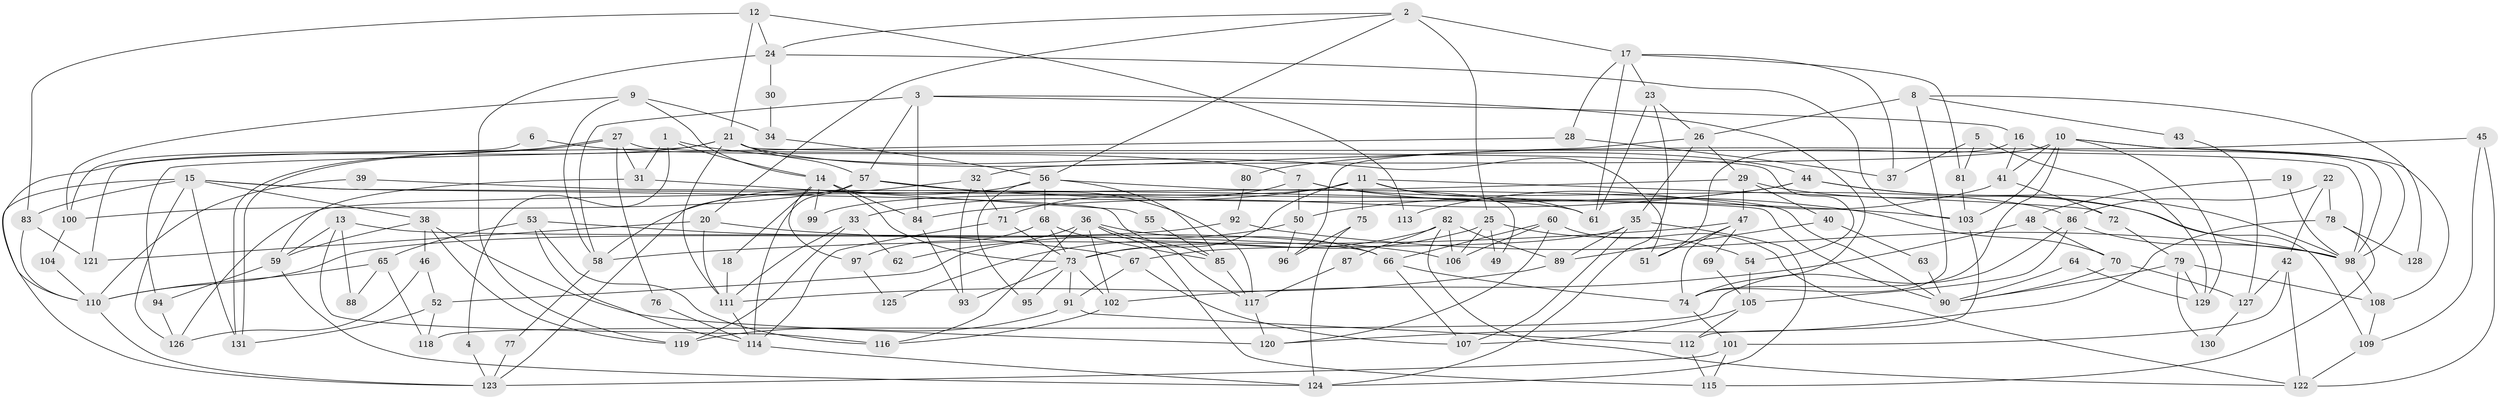 // coarse degree distribution, {4: 0.13253012048192772, 5: 0.25301204819277107, 7: 0.14457831325301204, 8: 0.060240963855421686, 9: 0.03614457831325301, 10: 0.012048192771084338, 3: 0.13253012048192772, 6: 0.07228915662650602, 11: 0.012048192771084338, 2: 0.14457831325301204}
// Generated by graph-tools (version 1.1) at 2025/52/02/27/25 19:52:05]
// undirected, 131 vertices, 262 edges
graph export_dot {
graph [start="1"]
  node [color=gray90,style=filled];
  1;
  2;
  3;
  4;
  5;
  6;
  7;
  8;
  9;
  10;
  11;
  12;
  13;
  14;
  15;
  16;
  17;
  18;
  19;
  20;
  21;
  22;
  23;
  24;
  25;
  26;
  27;
  28;
  29;
  30;
  31;
  32;
  33;
  34;
  35;
  36;
  37;
  38;
  39;
  40;
  41;
  42;
  43;
  44;
  45;
  46;
  47;
  48;
  49;
  50;
  51;
  52;
  53;
  54;
  55;
  56;
  57;
  58;
  59;
  60;
  61;
  62;
  63;
  64;
  65;
  66;
  67;
  68;
  69;
  70;
  71;
  72;
  73;
  74;
  75;
  76;
  77;
  78;
  79;
  80;
  81;
  82;
  83;
  84;
  85;
  86;
  87;
  88;
  89;
  90;
  91;
  92;
  93;
  94;
  95;
  96;
  97;
  98;
  99;
  100;
  101;
  102;
  103;
  104;
  105;
  106;
  107;
  108;
  109;
  110;
  111;
  112;
  113;
  114;
  115;
  116;
  117;
  118;
  119;
  120;
  121;
  122;
  123;
  124;
  125;
  126;
  127;
  128;
  129;
  130;
  131;
  1 -- 14;
  1 -- 31;
  1 -- 4;
  1 -- 51;
  2 -- 20;
  2 -- 24;
  2 -- 17;
  2 -- 25;
  2 -- 56;
  3 -- 58;
  3 -- 74;
  3 -- 16;
  3 -- 57;
  3 -- 84;
  4 -- 123;
  5 -- 129;
  5 -- 81;
  5 -- 37;
  6 -- 7;
  6 -- 100;
  7 -- 50;
  7 -- 71;
  7 -- 70;
  7 -- 86;
  8 -- 74;
  8 -- 26;
  8 -- 43;
  8 -- 128;
  9 -- 14;
  9 -- 58;
  9 -- 34;
  9 -- 100;
  10 -- 74;
  10 -- 98;
  10 -- 32;
  10 -- 41;
  10 -- 103;
  10 -- 108;
  10 -- 129;
  11 -- 33;
  11 -- 72;
  11 -- 49;
  11 -- 61;
  11 -- 73;
  11 -- 75;
  11 -- 99;
  12 -- 83;
  12 -- 21;
  12 -- 24;
  12 -- 113;
  13 -- 66;
  13 -- 116;
  13 -- 59;
  13 -- 88;
  14 -- 73;
  14 -- 84;
  14 -- 18;
  14 -- 97;
  14 -- 99;
  15 -- 123;
  15 -- 38;
  15 -- 83;
  15 -- 85;
  15 -- 90;
  15 -- 126;
  15 -- 131;
  16 -- 98;
  16 -- 41;
  16 -- 51;
  17 -- 61;
  17 -- 23;
  17 -- 28;
  17 -- 37;
  17 -- 81;
  18 -- 111;
  19 -- 48;
  19 -- 98;
  20 -- 106;
  20 -- 111;
  20 -- 121;
  21 -- 98;
  21 -- 57;
  21 -- 44;
  21 -- 110;
  21 -- 111;
  21 -- 121;
  22 -- 86;
  22 -- 78;
  22 -- 42;
  23 -- 124;
  23 -- 26;
  23 -- 61;
  24 -- 103;
  24 -- 30;
  24 -- 119;
  25 -- 73;
  25 -- 49;
  25 -- 54;
  25 -- 106;
  26 -- 29;
  26 -- 35;
  26 -- 96;
  27 -- 54;
  27 -- 131;
  27 -- 131;
  27 -- 31;
  27 -- 76;
  28 -- 37;
  28 -- 94;
  29 -- 126;
  29 -- 47;
  29 -- 40;
  29 -- 98;
  30 -- 34;
  31 -- 59;
  31 -- 55;
  32 -- 93;
  32 -- 71;
  32 -- 123;
  33 -- 111;
  33 -- 119;
  33 -- 62;
  34 -- 56;
  35 -- 124;
  35 -- 67;
  35 -- 89;
  35 -- 107;
  36 -- 102;
  36 -- 117;
  36 -- 62;
  36 -- 66;
  36 -- 115;
  36 -- 116;
  38 -- 119;
  38 -- 46;
  38 -- 59;
  38 -- 120;
  39 -- 110;
  39 -- 61;
  40 -- 89;
  40 -- 63;
  41 -- 72;
  41 -- 113;
  42 -- 101;
  42 -- 122;
  42 -- 127;
  43 -- 127;
  44 -- 50;
  44 -- 84;
  44 -- 98;
  44 -- 109;
  45 -- 122;
  45 -- 109;
  45 -- 80;
  46 -- 126;
  46 -- 52;
  47 -- 74;
  47 -- 51;
  47 -- 58;
  47 -- 69;
  48 -- 70;
  48 -- 102;
  50 -- 96;
  50 -- 52;
  52 -- 118;
  52 -- 131;
  53 -- 114;
  53 -- 67;
  53 -- 65;
  53 -- 116;
  54 -- 105;
  55 -- 85;
  56 -- 85;
  56 -- 58;
  56 -- 68;
  56 -- 90;
  56 -- 95;
  57 -- 117;
  57 -- 100;
  57 -- 103;
  57 -- 114;
  58 -- 77;
  59 -- 94;
  59 -- 124;
  60 -- 66;
  60 -- 122;
  60 -- 106;
  60 -- 120;
  63 -- 90;
  64 -- 129;
  64 -- 90;
  65 -- 110;
  65 -- 88;
  65 -- 118;
  66 -- 107;
  66 -- 74;
  67 -- 107;
  67 -- 91;
  68 -- 73;
  68 -- 85;
  68 -- 97;
  69 -- 105;
  70 -- 90;
  70 -- 127;
  71 -- 114;
  71 -- 73;
  72 -- 79;
  73 -- 91;
  73 -- 93;
  73 -- 95;
  73 -- 102;
  74 -- 101;
  75 -- 124;
  75 -- 96;
  76 -- 114;
  77 -- 123;
  78 -- 115;
  78 -- 120;
  78 -- 128;
  79 -- 90;
  79 -- 108;
  79 -- 129;
  79 -- 130;
  80 -- 92;
  81 -- 103;
  82 -- 106;
  82 -- 122;
  82 -- 87;
  82 -- 89;
  82 -- 125;
  83 -- 121;
  83 -- 110;
  84 -- 93;
  85 -- 117;
  86 -- 98;
  86 -- 105;
  86 -- 118;
  87 -- 117;
  89 -- 111;
  91 -- 112;
  91 -- 119;
  92 -- 110;
  92 -- 98;
  94 -- 126;
  97 -- 125;
  98 -- 108;
  100 -- 104;
  101 -- 123;
  101 -- 115;
  102 -- 116;
  103 -- 112;
  104 -- 110;
  105 -- 112;
  105 -- 107;
  108 -- 109;
  109 -- 122;
  110 -- 123;
  111 -- 114;
  112 -- 115;
  114 -- 124;
  117 -- 120;
  127 -- 130;
}
